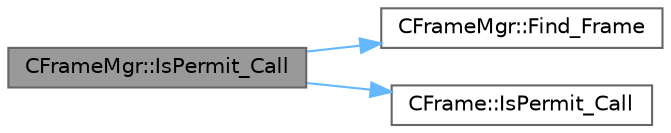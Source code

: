 digraph "CFrameMgr::IsPermit_Call"
{
 // LATEX_PDF_SIZE
  bgcolor="transparent";
  edge [fontname=Helvetica,fontsize=10,labelfontname=Helvetica,labelfontsize=10];
  node [fontname=Helvetica,fontsize=10,shape=box,height=0.2,width=0.4];
  rankdir="LR";
  Node1 [id="Node000001",label="CFrameMgr::IsPermit_Call",height=0.2,width=0.4,color="gray40", fillcolor="grey60", style="filled", fontcolor="black",tooltip=" "];
  Node1 -> Node2 [id="edge1_Node000001_Node000002",color="steelblue1",style="solid",tooltip=" "];
  Node2 [id="Node000002",label="CFrameMgr::Find_Frame",height=0.2,width=0.4,color="grey40", fillcolor="white", style="filled",URL="$class_c_frame_mgr.html#a5cb5b1f466934d73e3e0c199eb73b026",tooltip=" "];
  Node1 -> Node3 [id="edge2_Node000001_Node000003",color="steelblue1",style="solid",tooltip=" "];
  Node3 [id="Node000003",label="CFrame::IsPermit_Call",height=0.2,width=0.4,color="grey40", fillcolor="white", style="filled",URL="$class_c_frame.html#a3a808a56934afb992fc14be05a821ac5",tooltip=" "];
}
